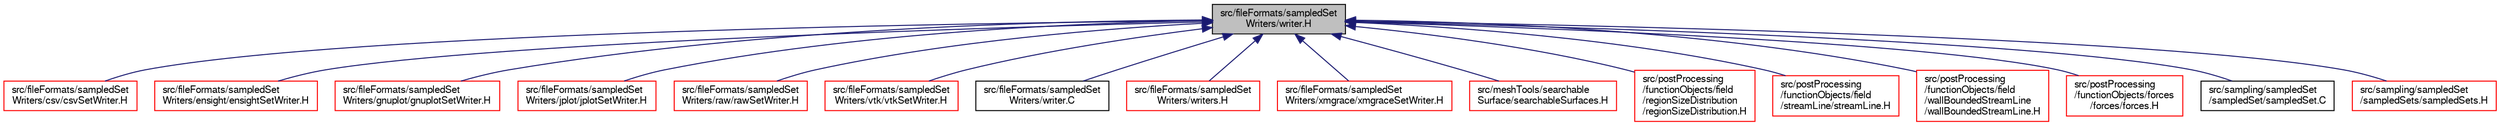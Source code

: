 digraph "src/fileFormats/sampledSetWriters/writer.H"
{
  bgcolor="transparent";
  edge [fontname="FreeSans",fontsize="10",labelfontname="FreeSans",labelfontsize="10"];
  node [fontname="FreeSans",fontsize="10",shape=record];
  Node99 [label="src/fileFormats/sampledSet\lWriters/writer.H",height=0.2,width=0.4,color="black", fillcolor="grey75", style="filled", fontcolor="black"];
  Node99 -> Node100 [dir="back",color="midnightblue",fontsize="10",style="solid",fontname="FreeSans"];
  Node100 [label="src/fileFormats/sampledSet\lWriters/csv/csvSetWriter.H",height=0.2,width=0.4,color="red",URL="$a01100.html"];
  Node99 -> Node103 [dir="back",color="midnightblue",fontsize="10",style="solid",fontname="FreeSans"];
  Node103 [label="src/fileFormats/sampledSet\lWriters/ensight/ensightSetWriter.H",height=0.2,width=0.4,color="red",URL="$a01109.html"];
  Node99 -> Node106 [dir="back",color="midnightblue",fontsize="10",style="solid",fontname="FreeSans"];
  Node106 [label="src/fileFormats/sampledSet\lWriters/gnuplot/gnuplotSetWriter.H",height=0.2,width=0.4,color="red",URL="$a01118.html"];
  Node99 -> Node109 [dir="back",color="midnightblue",fontsize="10",style="solid",fontname="FreeSans"];
  Node109 [label="src/fileFormats/sampledSet\lWriters/jplot/jplotSetWriter.H",height=0.2,width=0.4,color="red",URL="$a01127.html"];
  Node99 -> Node112 [dir="back",color="midnightblue",fontsize="10",style="solid",fontname="FreeSans"];
  Node112 [label="src/fileFormats/sampledSet\lWriters/raw/rawSetWriter.H",height=0.2,width=0.4,color="red",URL="$a01136.html"];
  Node99 -> Node115 [dir="back",color="midnightblue",fontsize="10",style="solid",fontname="FreeSans"];
  Node115 [label="src/fileFormats/sampledSet\lWriters/vtk/vtkSetWriter.H",height=0.2,width=0.4,color="red",URL="$a01145.html"];
  Node99 -> Node118 [dir="back",color="midnightblue",fontsize="10",style="solid",fontname="FreeSans"];
  Node118 [label="src/fileFormats/sampledSet\lWriters/writer.C",height=0.2,width=0.4,color="black",URL="$a01151.html"];
  Node99 -> Node119 [dir="back",color="midnightblue",fontsize="10",style="solid",fontname="FreeSans"];
  Node119 [label="src/fileFormats/sampledSet\lWriters/writers.H",height=0.2,width=0.4,color="red",URL="$a01160.html"];
  Node99 -> Node122 [dir="back",color="midnightblue",fontsize="10",style="solid",fontname="FreeSans"];
  Node122 [label="src/fileFormats/sampledSet\lWriters/xmgrace/xmgraceSetWriter.H",height=0.2,width=0.4,color="red",URL="$a01166.html"];
  Node99 -> Node124 [dir="back",color="midnightblue",fontsize="10",style="solid",fontname="FreeSans"];
  Node124 [label="src/meshTools/searchable\lSurface/searchableSurfaces.H",height=0.2,width=0.4,color="red",URL="$a07832.html"];
  Node99 -> Node161 [dir="back",color="midnightblue",fontsize="10",style="solid",fontname="FreeSans"];
  Node161 [label="src/postProcessing\l/functionObjects/field\l/regionSizeDistribution\l/regionSizeDistribution.H",height=0.2,width=0.4,color="red",URL="$a13406.html"];
  Node99 -> Node166 [dir="back",color="midnightblue",fontsize="10",style="solid",fontname="FreeSans"];
  Node166 [label="src/postProcessing\l/functionObjects/field\l/streamLine/streamLine.H",height=0.2,width=0.4,color="red",URL="$a13421.html"];
  Node99 -> Node170 [dir="back",color="midnightblue",fontsize="10",style="solid",fontname="FreeSans"];
  Node170 [label="src/postProcessing\l/functionObjects/field\l/wallBoundedStreamLine\l/wallBoundedStreamLine.H",height=0.2,width=0.4,color="red",URL="$a13472.html"];
  Node99 -> Node174 [dir="back",color="midnightblue",fontsize="10",style="solid",fontname="FreeSans"];
  Node174 [label="src/postProcessing\l/functionObjects/forces\l/forces/forces.H",height=0.2,width=0.4,color="red",URL="$a13511.html"];
  Node99 -> Node186 [dir="back",color="midnightblue",fontsize="10",style="solid",fontname="FreeSans"];
  Node186 [label="src/sampling/sampledSet\l/sampledSet/sampledSet.C",height=0.2,width=0.4,color="black",URL="$a14654.html"];
  Node99 -> Node187 [dir="back",color="midnightblue",fontsize="10",style="solid",fontname="FreeSans"];
  Node187 [label="src/sampling/sampledSet\l/sampledSets/sampledSets.H",height=0.2,width=0.4,color="red",URL="$a14666.html"];
}
